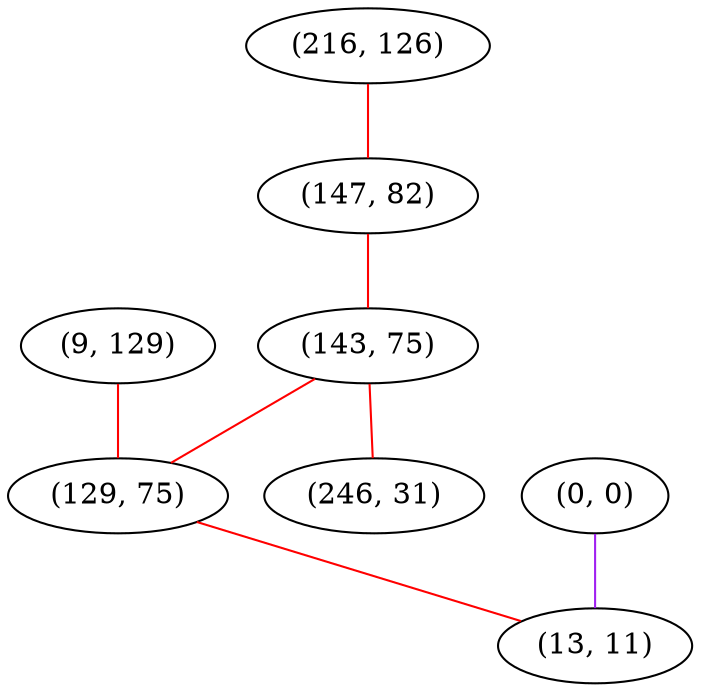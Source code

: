 graph "" {
"(216, 126)";
"(147, 82)";
"(0, 0)";
"(9, 129)";
"(143, 75)";
"(129, 75)";
"(246, 31)";
"(13, 11)";
"(216, 126)" -- "(147, 82)"  [color=red, key=0, weight=1];
"(147, 82)" -- "(143, 75)"  [color=red, key=0, weight=1];
"(0, 0)" -- "(13, 11)"  [color=purple, key=0, weight=4];
"(9, 129)" -- "(129, 75)"  [color=red, key=0, weight=1];
"(143, 75)" -- "(129, 75)"  [color=red, key=0, weight=1];
"(143, 75)" -- "(246, 31)"  [color=red, key=0, weight=1];
"(129, 75)" -- "(13, 11)"  [color=red, key=0, weight=1];
}
